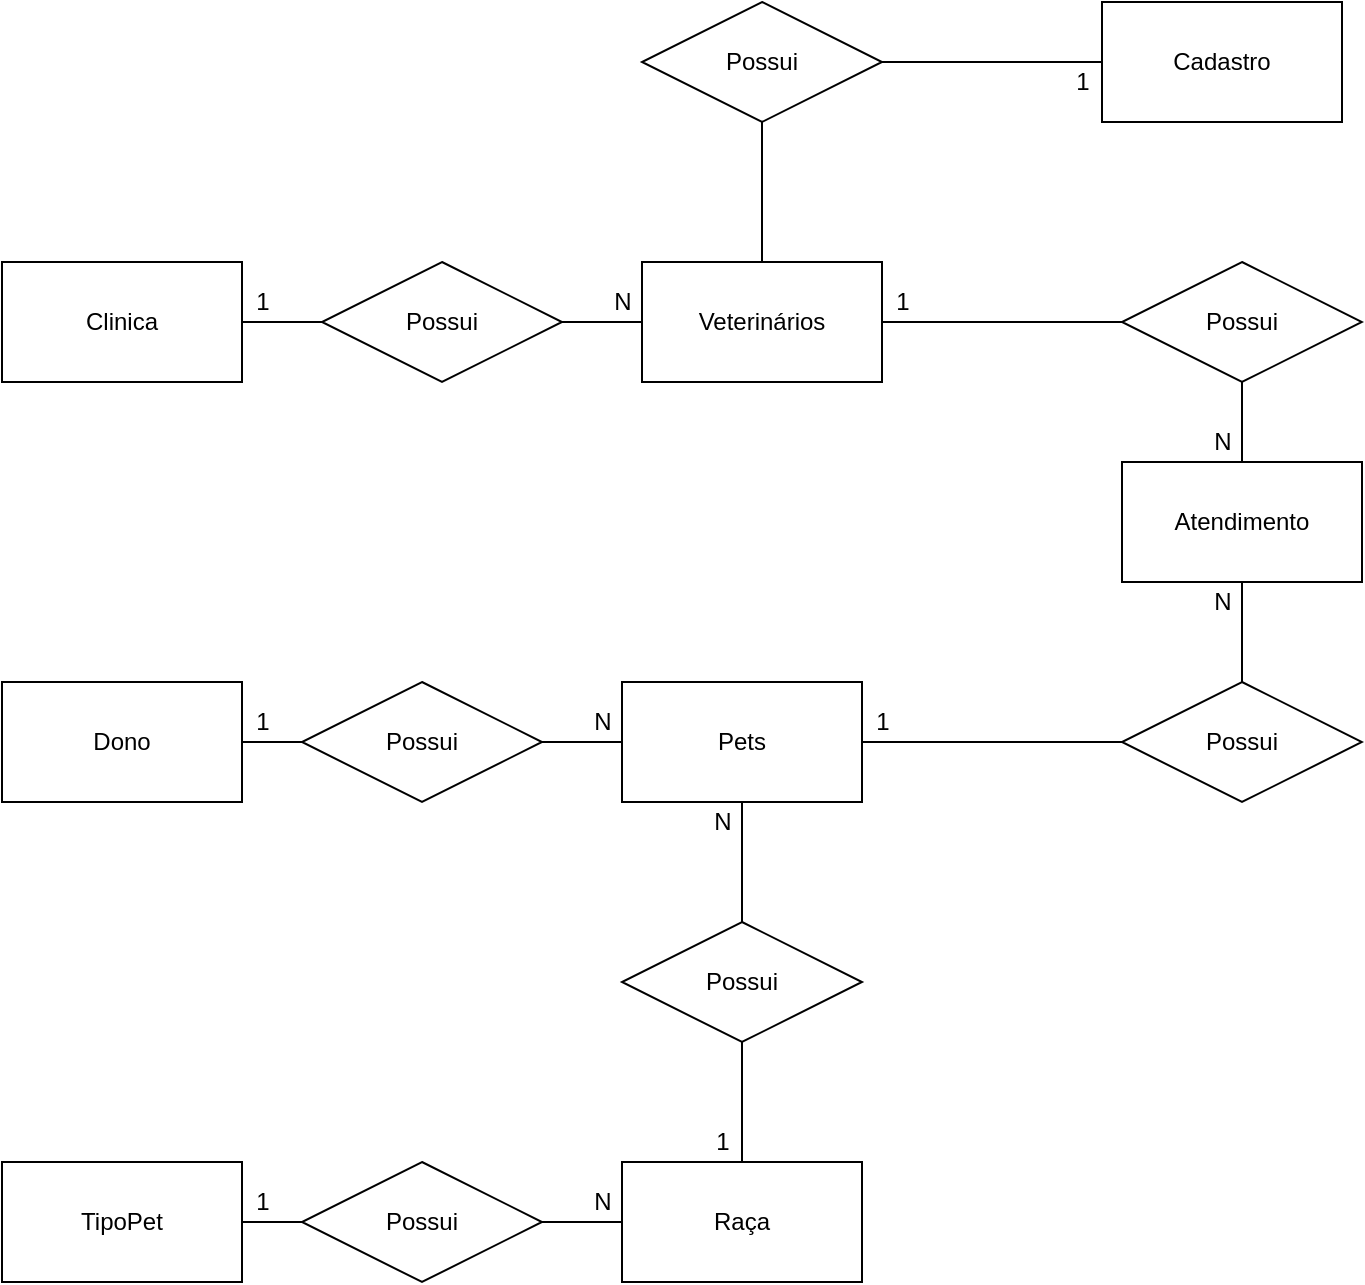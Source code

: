 <mxfile version="14.9.5" type="device" pages="2"><diagram id="exMlnPkZaliURZCIyx2W" name="Conceitual"><mxGraphModel dx="782" dy="1875" grid="1" gridSize="10" guides="1" tooltips="1" connect="1" arrows="1" fold="1" page="1" pageScale="1" pageWidth="827" pageHeight="1169" math="0" shadow="0"><root><mxCell id="0"/><mxCell id="1" parent="0"/><mxCell id="nqvaM989MQJ0PE7W7xMf-1" value="Clinica" style="rounded=0;whiteSpace=wrap;html=1;" parent="1" vertex="1"><mxGeometry y="80" width="120" height="60" as="geometry"/></mxCell><mxCell id="pGOqaO2GfB-Lr0P6JTr2-23" value="" style="edgeStyle=orthogonalEdgeStyle;rounded=0;orthogonalLoop=1;jettySize=auto;html=1;endArrow=none;endFill=0;" parent="1" source="nqvaM989MQJ0PE7W7xMf-3" target="pGOqaO2GfB-Lr0P6JTr2-21" edge="1"><mxGeometry relative="1" as="geometry"/></mxCell><mxCell id="sKhGdYkQVzZ6h8RiolkL-4" value="" style="edgeStyle=orthogonalEdgeStyle;rounded=0;orthogonalLoop=1;jettySize=auto;html=1;endArrow=none;endFill=0;" edge="1" parent="1" source="nqvaM989MQJ0PE7W7xMf-3" target="pGOqaO2GfB-Lr0P6JTr2-1"><mxGeometry relative="1" as="geometry"/></mxCell><mxCell id="nqvaM989MQJ0PE7W7xMf-3" value="Veterinários" style="rounded=0;whiteSpace=wrap;html=1;" parent="1" vertex="1"><mxGeometry x="320" y="80" width="120" height="60" as="geometry"/></mxCell><mxCell id="nqvaM989MQJ0PE7W7xMf-13" value="N" style="text;html=1;align=center;verticalAlign=middle;resizable=0;points=[];autosize=1;strokeColor=none;" parent="1" vertex="1"><mxGeometry x="300" y="90" width="20" height="20" as="geometry"/></mxCell><mxCell id="pGOqaO2GfB-Lr0P6JTr2-13" value="" style="edgeStyle=orthogonalEdgeStyle;rounded=0;orthogonalLoop=1;jettySize=auto;html=1;endArrow=none;endFill=0;" parent="1" source="nqvaM989MQJ0PE7W7xMf-24" target="pGOqaO2GfB-Lr0P6JTr2-2" edge="1"><mxGeometry relative="1" as="geometry"/></mxCell><mxCell id="nqvaM989MQJ0PE7W7xMf-24" value="Pets" style="rounded=0;whiteSpace=wrap;html=1;" parent="1" vertex="1"><mxGeometry x="310" y="290" width="120" height="60" as="geometry"/></mxCell><mxCell id="nqvaM989MQJ0PE7W7xMf-36" value="Dono" style="rounded=0;whiteSpace=wrap;html=1;" parent="1" vertex="1"><mxGeometry y="290" width="120" height="60" as="geometry"/></mxCell><mxCell id="nqvaM989MQJ0PE7W7xMf-43" value="1" style="text;html=1;align=center;verticalAlign=middle;resizable=0;points=[];autosize=1;strokeColor=none;" parent="1" vertex="1"><mxGeometry x="120" y="90" width="20" height="20" as="geometry"/></mxCell><mxCell id="pGOqaO2GfB-Lr0P6JTr2-11" value="" style="edgeStyle=orthogonalEdgeStyle;rounded=0;orthogonalLoop=1;jettySize=auto;html=1;endArrow=none;endFill=0;" parent="1" source="nqvaM989MQJ0PE7W7xMf-49" target="pGOqaO2GfB-Lr0P6JTr2-6" edge="1"><mxGeometry relative="1" as="geometry"/></mxCell><mxCell id="nqvaM989MQJ0PE7W7xMf-49" value="Raça" style="rounded=0;whiteSpace=wrap;html=1;" parent="1" vertex="1"><mxGeometry x="310" y="530" width="120" height="60" as="geometry"/></mxCell><mxCell id="pGOqaO2GfB-Lr0P6JTr2-20" value="" style="edgeStyle=orthogonalEdgeStyle;rounded=0;orthogonalLoop=1;jettySize=auto;html=1;endArrow=none;endFill=0;" parent="1" source="pGOqaO2GfB-Lr0P6JTr2-1" target="nqvaM989MQJ0PE7W7xMf-1" edge="1"><mxGeometry relative="1" as="geometry"/></mxCell><mxCell id="pGOqaO2GfB-Lr0P6JTr2-1" value="Possui" style="shape=rhombus;perimeter=rhombusPerimeter;whiteSpace=wrap;html=1;align=center;" parent="1" vertex="1"><mxGeometry x="160" y="80" width="120" height="60" as="geometry"/></mxCell><mxCell id="pGOqaO2GfB-Lr0P6JTr2-14" value="" style="edgeStyle=orthogonalEdgeStyle;rounded=0;orthogonalLoop=1;jettySize=auto;html=1;endArrow=none;endFill=0;" parent="1" source="pGOqaO2GfB-Lr0P6JTr2-2" target="nqvaM989MQJ0PE7W7xMf-36" edge="1"><mxGeometry relative="1" as="geometry"/></mxCell><mxCell id="pGOqaO2GfB-Lr0P6JTr2-2" value="Possui" style="shape=rhombus;perimeter=rhombusPerimeter;whiteSpace=wrap;html=1;align=center;" parent="1" vertex="1"><mxGeometry x="150" y="290" width="120" height="60" as="geometry"/></mxCell><mxCell id="pGOqaO2GfB-Lr0P6JTr2-17" value="" style="edgeStyle=orthogonalEdgeStyle;rounded=0;orthogonalLoop=1;jettySize=auto;html=1;endArrow=none;endFill=0;" parent="1" source="pGOqaO2GfB-Lr0P6JTr2-3" target="pGOqaO2GfB-Lr0P6JTr2-5" edge="1"><mxGeometry relative="1" as="geometry"/></mxCell><mxCell id="pGOqaO2GfB-Lr0P6JTr2-18" value="" style="edgeStyle=orthogonalEdgeStyle;rounded=0;orthogonalLoop=1;jettySize=auto;html=1;endArrow=none;endFill=0;" parent="1" source="pGOqaO2GfB-Lr0P6JTr2-3" target="nqvaM989MQJ0PE7W7xMf-3" edge="1"><mxGeometry relative="1" as="geometry"/></mxCell><mxCell id="pGOqaO2GfB-Lr0P6JTr2-3" value="Possui" style="shape=rhombus;perimeter=rhombusPerimeter;whiteSpace=wrap;html=1;align=center;" parent="1" vertex="1"><mxGeometry x="560" y="80" width="120" height="60" as="geometry"/></mxCell><mxCell id="pGOqaO2GfB-Lr0P6JTr2-15" value="" style="edgeStyle=orthogonalEdgeStyle;rounded=0;orthogonalLoop=1;jettySize=auto;html=1;endArrow=none;endFill=0;" parent="1" source="pGOqaO2GfB-Lr0P6JTr2-4" target="nqvaM989MQJ0PE7W7xMf-24" edge="1"><mxGeometry relative="1" as="geometry"/></mxCell><mxCell id="pGOqaO2GfB-Lr0P6JTr2-16" value="" style="edgeStyle=orthogonalEdgeStyle;rounded=0;orthogonalLoop=1;jettySize=auto;html=1;endArrow=none;endFill=0;" parent="1" source="pGOqaO2GfB-Lr0P6JTr2-4" target="pGOqaO2GfB-Lr0P6JTr2-5" edge="1"><mxGeometry relative="1" as="geometry"/></mxCell><mxCell id="pGOqaO2GfB-Lr0P6JTr2-4" value="Possui" style="shape=rhombus;perimeter=rhombusPerimeter;whiteSpace=wrap;html=1;align=center;" parent="1" vertex="1"><mxGeometry x="560" y="290" width="120" height="60" as="geometry"/></mxCell><mxCell id="pGOqaO2GfB-Lr0P6JTr2-5" value="Atendimento" style="rounded=0;whiteSpace=wrap;html=1;" parent="1" vertex="1"><mxGeometry x="560" y="180" width="120" height="60" as="geometry"/></mxCell><mxCell id="pGOqaO2GfB-Lr0P6JTr2-12" value="" style="edgeStyle=orthogonalEdgeStyle;rounded=0;orthogonalLoop=1;jettySize=auto;html=1;endArrow=none;endFill=0;" parent="1" source="pGOqaO2GfB-Lr0P6JTr2-6" target="nqvaM989MQJ0PE7W7xMf-24" edge="1"><mxGeometry relative="1" as="geometry"/></mxCell><mxCell id="pGOqaO2GfB-Lr0P6JTr2-6" value="Possui" style="shape=rhombus;perimeter=rhombusPerimeter;whiteSpace=wrap;html=1;align=center;" parent="1" vertex="1"><mxGeometry x="310" y="410" width="120" height="60" as="geometry"/></mxCell><mxCell id="pGOqaO2GfB-Lr0P6JTr2-10" value="" style="edgeStyle=orthogonalEdgeStyle;rounded=0;orthogonalLoop=1;jettySize=auto;html=1;endArrow=none;endFill=0;" parent="1" source="pGOqaO2GfB-Lr0P6JTr2-7" target="nqvaM989MQJ0PE7W7xMf-49" edge="1"><mxGeometry relative="1" as="geometry"/></mxCell><mxCell id="pGOqaO2GfB-Lr0P6JTr2-7" value="Possui" style="shape=rhombus;perimeter=rhombusPerimeter;whiteSpace=wrap;html=1;align=center;" parent="1" vertex="1"><mxGeometry x="150" y="530" width="120" height="60" as="geometry"/></mxCell><mxCell id="pGOqaO2GfB-Lr0P6JTr2-9" value="" style="edgeStyle=orthogonalEdgeStyle;rounded=0;orthogonalLoop=1;jettySize=auto;html=1;endArrow=none;endFill=0;" parent="1" source="pGOqaO2GfB-Lr0P6JTr2-8" target="pGOqaO2GfB-Lr0P6JTr2-7" edge="1"><mxGeometry relative="1" as="geometry"/></mxCell><mxCell id="pGOqaO2GfB-Lr0P6JTr2-8" value="TipoPet" style="rounded=0;whiteSpace=wrap;html=1;" parent="1" vertex="1"><mxGeometry y="530" width="120" height="60" as="geometry"/></mxCell><mxCell id="pGOqaO2GfB-Lr0P6JTr2-24" value="" style="edgeStyle=orthogonalEdgeStyle;rounded=0;orthogonalLoop=1;jettySize=auto;html=1;endArrow=none;endFill=0;" parent="1" source="pGOqaO2GfB-Lr0P6JTr2-21" target="pGOqaO2GfB-Lr0P6JTr2-22" edge="1"><mxGeometry relative="1" as="geometry"/></mxCell><mxCell id="pGOqaO2GfB-Lr0P6JTr2-21" value="Possui" style="shape=rhombus;perimeter=rhombusPerimeter;whiteSpace=wrap;html=1;align=center;" parent="1" vertex="1"><mxGeometry x="320" y="-50" width="120" height="60" as="geometry"/></mxCell><mxCell id="pGOqaO2GfB-Lr0P6JTr2-22" value="Cadastro" style="rounded=0;whiteSpace=wrap;html=1;" parent="1" vertex="1"><mxGeometry x="550" y="-50" width="120" height="60" as="geometry"/></mxCell><mxCell id="sKhGdYkQVzZ6h8RiolkL-1" value="1" style="text;html=1;align=center;verticalAlign=middle;resizable=0;points=[];autosize=1;strokeColor=none;" vertex="1" parent="1"><mxGeometry x="120" y="300" width="20" height="20" as="geometry"/></mxCell><mxCell id="sKhGdYkQVzZ6h8RiolkL-2" value="N" style="text;html=1;align=center;verticalAlign=middle;resizable=0;points=[];autosize=1;strokeColor=none;" vertex="1" parent="1"><mxGeometry x="290" y="300" width="20" height="20" as="geometry"/></mxCell><mxCell id="sKhGdYkQVzZ6h8RiolkL-3" value="1" style="text;html=1;align=center;verticalAlign=middle;resizable=0;points=[];autosize=1;strokeColor=none;" vertex="1" parent="1"><mxGeometry x="440" y="90" width="20" height="20" as="geometry"/></mxCell><mxCell id="sKhGdYkQVzZ6h8RiolkL-6" value="N" style="text;html=1;align=center;verticalAlign=middle;resizable=0;points=[];autosize=1;strokeColor=none;" vertex="1" parent="1"><mxGeometry x="600" y="160" width="20" height="20" as="geometry"/></mxCell><mxCell id="sKhGdYkQVzZ6h8RiolkL-7" value="N" style="text;html=1;align=center;verticalAlign=middle;resizable=0;points=[];autosize=1;strokeColor=none;" vertex="1" parent="1"><mxGeometry x="600" y="240" width="20" height="20" as="geometry"/></mxCell><mxCell id="sKhGdYkQVzZ6h8RiolkL-8" value="1" style="text;html=1;align=center;verticalAlign=middle;resizable=0;points=[];autosize=1;strokeColor=none;" vertex="1" parent="1"><mxGeometry x="430" y="300" width="20" height="20" as="geometry"/></mxCell><mxCell id="sKhGdYkQVzZ6h8RiolkL-9" value="1" style="text;html=1;align=center;verticalAlign=middle;resizable=0;points=[];autosize=1;strokeColor=none;" vertex="1" parent="1"><mxGeometry x="530" y="-20" width="20" height="20" as="geometry"/></mxCell><mxCell id="sKhGdYkQVzZ6h8RiolkL-10" value="1" style="text;html=1;align=center;verticalAlign=middle;resizable=0;points=[];autosize=1;strokeColor=none;" vertex="1" parent="1"><mxGeometry x="120" y="540" width="20" height="20" as="geometry"/></mxCell><mxCell id="sKhGdYkQVzZ6h8RiolkL-11" value="1" style="text;html=1;align=center;verticalAlign=middle;resizable=0;points=[];autosize=1;strokeColor=none;" vertex="1" parent="1"><mxGeometry x="350" y="510" width="20" height="20" as="geometry"/></mxCell><mxCell id="sKhGdYkQVzZ6h8RiolkL-12" value="N" style="text;html=1;align=center;verticalAlign=middle;resizable=0;points=[];autosize=1;strokeColor=none;" vertex="1" parent="1"><mxGeometry x="350" y="350" width="20" height="20" as="geometry"/></mxCell><mxCell id="sKhGdYkQVzZ6h8RiolkL-13" value="N" style="text;html=1;align=center;verticalAlign=middle;resizable=0;points=[];autosize=1;strokeColor=none;" vertex="1" parent="1"><mxGeometry x="290" y="540" width="20" height="20" as="geometry"/></mxCell></root></mxGraphModel></diagram><diagram id="nSS1ByYFdrvvZ1g-g6ZX" name="Lógico"><mxGraphModel dx="782" dy="1875" grid="1" gridSize="10" guides="1" tooltips="1" connect="1" arrows="1" fold="1" page="1" pageScale="1" pageWidth="827" pageHeight="1169" math="0" shadow="0"><root><mxCell id="qS9oX7ib70PJOgF0tOBE-0"/><mxCell id="qS9oX7ib70PJOgF0tOBE-1" parent="qS9oX7ib70PJOgF0tOBE-0"/><mxCell id="wPZS5TM3EJz6Kia3Hbhl-0" value="Clinica" style="shape=table;startSize=30;container=1;collapsible=1;childLayout=tableLayout;fixedRows=1;rowLines=0;fontStyle=1;align=center;resizeLast=1;" parent="qS9oX7ib70PJOgF0tOBE-1" vertex="1"><mxGeometry x="10" y="150" width="180" height="100" as="geometry"/></mxCell><mxCell id="wPZS5TM3EJz6Kia3Hbhl-1" value="" style="shape=partialRectangle;collapsible=0;dropTarget=0;pointerEvents=0;fillColor=none;top=0;left=0;bottom=1;right=0;points=[[0,0.5],[1,0.5]];portConstraint=eastwest;" parent="wPZS5TM3EJz6Kia3Hbhl-0" vertex="1"><mxGeometry y="30" width="180" height="30" as="geometry"/></mxCell><mxCell id="wPZS5TM3EJz6Kia3Hbhl-2" value="PK" style="shape=partialRectangle;connectable=0;fillColor=none;top=0;left=0;bottom=0;right=0;fontStyle=1;overflow=hidden;" parent="wPZS5TM3EJz6Kia3Hbhl-1" vertex="1"><mxGeometry width="30" height="30" as="geometry"/></mxCell><mxCell id="wPZS5TM3EJz6Kia3Hbhl-3" value="idClinica" style="shape=partialRectangle;connectable=0;fillColor=none;top=0;left=0;bottom=0;right=0;align=left;spacingLeft=6;fontStyle=5;overflow=hidden;" parent="wPZS5TM3EJz6Kia3Hbhl-1" vertex="1"><mxGeometry x="30" width="150" height="30" as="geometry"/></mxCell><mxCell id="wPZS5TM3EJz6Kia3Hbhl-4" value="" style="shape=partialRectangle;collapsible=0;dropTarget=0;pointerEvents=0;fillColor=none;top=0;left=0;bottom=0;right=0;points=[[0,0.5],[1,0.5]];portConstraint=eastwest;" parent="wPZS5TM3EJz6Kia3Hbhl-0" vertex="1"><mxGeometry y="60" width="180" height="30" as="geometry"/></mxCell><mxCell id="wPZS5TM3EJz6Kia3Hbhl-5" value="" style="shape=partialRectangle;connectable=0;fillColor=none;top=0;left=0;bottom=0;right=0;editable=1;overflow=hidden;" parent="wPZS5TM3EJz6Kia3Hbhl-4" vertex="1"><mxGeometry width="30" height="30" as="geometry"/></mxCell><mxCell id="wPZS5TM3EJz6Kia3Hbhl-6" value="Nome_Clinica" style="shape=partialRectangle;connectable=0;fillColor=none;top=0;left=0;bottom=0;right=0;align=left;spacingLeft=6;overflow=hidden;" parent="wPZS5TM3EJz6Kia3Hbhl-4" vertex="1"><mxGeometry x="30" width="150" height="30" as="geometry"/></mxCell><mxCell id="bPTM4heY3l9_zo8gpHwN-0" value="Dono" style="shape=table;startSize=30;container=1;collapsible=1;childLayout=tableLayout;fixedRows=1;rowLines=0;fontStyle=1;align=center;resizeLast=1;" parent="qS9oX7ib70PJOgF0tOBE-1" vertex="1"><mxGeometry x="10" y="315" width="180" height="100" as="geometry"/></mxCell><mxCell id="bPTM4heY3l9_zo8gpHwN-1" value="" style="shape=partialRectangle;collapsible=0;dropTarget=0;pointerEvents=0;fillColor=none;top=0;left=0;bottom=1;right=0;points=[[0,0.5],[1,0.5]];portConstraint=eastwest;" parent="bPTM4heY3l9_zo8gpHwN-0" vertex="1"><mxGeometry y="30" width="180" height="30" as="geometry"/></mxCell><mxCell id="bPTM4heY3l9_zo8gpHwN-2" value="PK" style="shape=partialRectangle;connectable=0;fillColor=none;top=0;left=0;bottom=0;right=0;fontStyle=1;overflow=hidden;" parent="bPTM4heY3l9_zo8gpHwN-1" vertex="1"><mxGeometry width="30" height="30" as="geometry"/></mxCell><mxCell id="bPTM4heY3l9_zo8gpHwN-3" value="idDono" style="shape=partialRectangle;connectable=0;fillColor=none;top=0;left=0;bottom=0;right=0;align=left;spacingLeft=6;fontStyle=5;overflow=hidden;" parent="bPTM4heY3l9_zo8gpHwN-1" vertex="1"><mxGeometry x="30" width="150" height="30" as="geometry"/></mxCell><mxCell id="bPTM4heY3l9_zo8gpHwN-4" value="" style="shape=partialRectangle;collapsible=0;dropTarget=0;pointerEvents=0;fillColor=none;top=0;left=0;bottom=0;right=0;points=[[0,0.5],[1,0.5]];portConstraint=eastwest;" parent="bPTM4heY3l9_zo8gpHwN-0" vertex="1"><mxGeometry y="60" width="180" height="30" as="geometry"/></mxCell><mxCell id="bPTM4heY3l9_zo8gpHwN-5" value="" style="shape=partialRectangle;connectable=0;fillColor=none;top=0;left=0;bottom=0;right=0;editable=1;overflow=hidden;" parent="bPTM4heY3l9_zo8gpHwN-4" vertex="1"><mxGeometry width="30" height="30" as="geometry"/></mxCell><mxCell id="bPTM4heY3l9_zo8gpHwN-6" value="Nome_Dono" style="shape=partialRectangle;connectable=0;fillColor=none;top=0;left=0;bottom=0;right=0;align=left;spacingLeft=6;overflow=hidden;" parent="bPTM4heY3l9_zo8gpHwN-4" vertex="1"><mxGeometry x="30" width="150" height="30" as="geometry"/></mxCell><mxCell id="bPTM4heY3l9_zo8gpHwN-7" value="Tipo de pet" style="shape=table;startSize=30;container=1;collapsible=1;childLayout=tableLayout;fixedRows=1;rowLines=0;fontStyle=1;align=center;resizeLast=1;" parent="qS9oX7ib70PJOgF0tOBE-1" vertex="1"><mxGeometry x="10" y="520" width="180" height="100" as="geometry"/></mxCell><mxCell id="bPTM4heY3l9_zo8gpHwN-8" value="" style="shape=partialRectangle;collapsible=0;dropTarget=0;pointerEvents=0;fillColor=none;top=0;left=0;bottom=1;right=0;points=[[0,0.5],[1,0.5]];portConstraint=eastwest;" parent="bPTM4heY3l9_zo8gpHwN-7" vertex="1"><mxGeometry y="30" width="180" height="30" as="geometry"/></mxCell><mxCell id="bPTM4heY3l9_zo8gpHwN-9" value="PK" style="shape=partialRectangle;connectable=0;fillColor=none;top=0;left=0;bottom=0;right=0;fontStyle=1;overflow=hidden;" parent="bPTM4heY3l9_zo8gpHwN-8" vertex="1"><mxGeometry width="30" height="30" as="geometry"/></mxCell><mxCell id="bPTM4heY3l9_zo8gpHwN-10" value="idTipoPet" style="shape=partialRectangle;connectable=0;fillColor=none;top=0;left=0;bottom=0;right=0;align=left;spacingLeft=6;fontStyle=5;overflow=hidden;" parent="bPTM4heY3l9_zo8gpHwN-8" vertex="1"><mxGeometry x="30" width="150" height="30" as="geometry"/></mxCell><mxCell id="bPTM4heY3l9_zo8gpHwN-11" value="" style="shape=partialRectangle;collapsible=0;dropTarget=0;pointerEvents=0;fillColor=none;top=0;left=0;bottom=0;right=0;points=[[0,0.5],[1,0.5]];portConstraint=eastwest;" parent="bPTM4heY3l9_zo8gpHwN-7" vertex="1"><mxGeometry y="60" width="180" height="30" as="geometry"/></mxCell><mxCell id="bPTM4heY3l9_zo8gpHwN-12" value="" style="shape=partialRectangle;connectable=0;fillColor=none;top=0;left=0;bottom=0;right=0;editable=1;overflow=hidden;" parent="bPTM4heY3l9_zo8gpHwN-11" vertex="1"><mxGeometry width="30" height="30" as="geometry"/></mxCell><mxCell id="bPTM4heY3l9_zo8gpHwN-13" value="Tipo_Pet" style="shape=partialRectangle;connectable=0;fillColor=none;top=0;left=0;bottom=0;right=0;align=left;spacingLeft=6;overflow=hidden;" parent="bPTM4heY3l9_zo8gpHwN-11" vertex="1"><mxGeometry x="30" width="150" height="30" as="geometry"/></mxCell><mxCell id="bPTM4heY3l9_zo8gpHwN-14" value="Veterinários" style="shape=table;startSize=30;container=1;collapsible=1;childLayout=tableLayout;fixedRows=1;rowLines=0;fontStyle=1;align=center;resizeLast=1;" parent="qS9oX7ib70PJOgF0tOBE-1" vertex="1"><mxGeometry x="324" y="20" width="180" height="190" as="geometry"/></mxCell><mxCell id="bPTM4heY3l9_zo8gpHwN-15" value="" style="shape=partialRectangle;collapsible=0;dropTarget=0;pointerEvents=0;fillColor=none;top=0;left=0;bottom=0;right=0;points=[[0,0.5],[1,0.5]];portConstraint=eastwest;" parent="bPTM4heY3l9_zo8gpHwN-14" vertex="1"><mxGeometry y="30" width="180" height="30" as="geometry"/></mxCell><mxCell id="bPTM4heY3l9_zo8gpHwN-16" value="PK" style="shape=partialRectangle;connectable=0;fillColor=none;top=0;left=0;bottom=0;right=0;fontStyle=1;overflow=hidden;" parent="bPTM4heY3l9_zo8gpHwN-15" vertex="1"><mxGeometry width="60" height="30" as="geometry"/></mxCell><mxCell id="bPTM4heY3l9_zo8gpHwN-17" value="idVeterinário" style="shape=partialRectangle;connectable=0;fillColor=none;top=0;left=0;bottom=0;right=0;align=left;spacingLeft=6;fontStyle=5;overflow=hidden;" parent="bPTM4heY3l9_zo8gpHwN-15" vertex="1"><mxGeometry x="60" width="120" height="30" as="geometry"/></mxCell><mxCell id="_bdf-U4wbUWHAHC4HGKu-26" value="" style="shape=partialRectangle;collapsible=0;dropTarget=0;pointerEvents=0;fillColor=none;top=0;left=0;bottom=0;right=0;points=[[0,0.5],[1,0.5]];portConstraint=eastwest;" vertex="1" parent="bPTM4heY3l9_zo8gpHwN-14"><mxGeometry y="60" width="180" height="30" as="geometry"/></mxCell><mxCell id="_bdf-U4wbUWHAHC4HGKu-27" value="FK" style="shape=partialRectangle;connectable=0;fillColor=none;top=0;left=0;bottom=0;right=0;fontStyle=1;overflow=hidden;" vertex="1" parent="_bdf-U4wbUWHAHC4HGKu-26"><mxGeometry width="60" height="30" as="geometry"/></mxCell><mxCell id="_bdf-U4wbUWHAHC4HGKu-28" value="idCadastro" style="shape=partialRectangle;connectable=0;fillColor=none;top=0;left=0;bottom=0;right=0;align=left;spacingLeft=6;fontStyle=5;overflow=hidden;" vertex="1" parent="_bdf-U4wbUWHAHC4HGKu-26"><mxGeometry x="60" width="120" height="30" as="geometry"/></mxCell><mxCell id="bPTM4heY3l9_zo8gpHwN-18" value="" style="shape=partialRectangle;collapsible=0;dropTarget=0;pointerEvents=0;fillColor=none;top=0;left=0;bottom=1;right=0;points=[[0,0.5],[1,0.5]];portConstraint=eastwest;" parent="bPTM4heY3l9_zo8gpHwN-14" vertex="1"><mxGeometry y="90" width="180" height="30" as="geometry"/></mxCell><mxCell id="bPTM4heY3l9_zo8gpHwN-19" value="FK" style="shape=partialRectangle;connectable=0;fillColor=none;top=0;left=0;bottom=0;right=0;fontStyle=1;overflow=hidden;" parent="bPTM4heY3l9_zo8gpHwN-18" vertex="1"><mxGeometry width="60" height="30" as="geometry"/></mxCell><mxCell id="bPTM4heY3l9_zo8gpHwN-20" value="idClinica" style="shape=partialRectangle;connectable=0;fillColor=none;top=0;left=0;bottom=0;right=0;align=left;spacingLeft=6;fontStyle=5;overflow=hidden;" parent="bPTM4heY3l9_zo8gpHwN-18" vertex="1"><mxGeometry x="60" width="120" height="30" as="geometry"/></mxCell><mxCell id="bPTM4heY3l9_zo8gpHwN-21" value="" style="shape=partialRectangle;collapsible=0;dropTarget=0;pointerEvents=0;fillColor=none;top=0;left=0;bottom=0;right=0;points=[[0,0.5],[1,0.5]];portConstraint=eastwest;" parent="bPTM4heY3l9_zo8gpHwN-14" vertex="1"><mxGeometry y="120" width="180" height="30" as="geometry"/></mxCell><mxCell id="bPTM4heY3l9_zo8gpHwN-22" value="" style="shape=partialRectangle;connectable=0;fillColor=none;top=0;left=0;bottom=0;right=0;editable=1;overflow=hidden;" parent="bPTM4heY3l9_zo8gpHwN-21" vertex="1"><mxGeometry width="60" height="30" as="geometry"/></mxCell><mxCell id="bPTM4heY3l9_zo8gpHwN-23" value="Nome_Veterinário" style="shape=partialRectangle;connectable=0;fillColor=none;top=0;left=0;bottom=0;right=0;align=left;spacingLeft=6;overflow=hidden;" parent="bPTM4heY3l9_zo8gpHwN-21" vertex="1"><mxGeometry x="60" width="120" height="30" as="geometry"/></mxCell><mxCell id="bPTM4heY3l9_zo8gpHwN-24" value="" style="shape=partialRectangle;collapsible=0;dropTarget=0;pointerEvents=0;fillColor=none;top=0;left=0;bottom=0;right=0;points=[[0,0.5],[1,0.5]];portConstraint=eastwest;" parent="bPTM4heY3l9_zo8gpHwN-14" vertex="1"><mxGeometry y="150" width="180" height="30" as="geometry"/></mxCell><mxCell id="bPTM4heY3l9_zo8gpHwN-25" value="" style="shape=partialRectangle;connectable=0;fillColor=none;top=0;left=0;bottom=0;right=0;editable=1;overflow=hidden;" parent="bPTM4heY3l9_zo8gpHwN-24" vertex="1"><mxGeometry width="60" height="30" as="geometry"/></mxCell><mxCell id="bPTM4heY3l9_zo8gpHwN-26" value="CMRV" style="shape=partialRectangle;connectable=0;fillColor=none;top=0;left=0;bottom=0;right=0;align=left;spacingLeft=6;overflow=hidden;" parent="bPTM4heY3l9_zo8gpHwN-24" vertex="1"><mxGeometry x="60" width="120" height="30" as="geometry"/></mxCell><mxCell id="bPTM4heY3l9_zo8gpHwN-27" value="Pets" style="shape=table;startSize=30;container=1;collapsible=1;childLayout=tableLayout;fixedRows=1;rowLines=0;fontStyle=1;align=center;resizeLast=1;" parent="qS9oX7ib70PJOgF0tOBE-1" vertex="1"><mxGeometry x="324" y="270" width="180" height="190" as="geometry"/></mxCell><mxCell id="bPTM4heY3l9_zo8gpHwN-28" value="" style="shape=partialRectangle;collapsible=0;dropTarget=0;pointerEvents=0;fillColor=none;top=0;left=0;bottom=0;right=0;points=[[0,0.5],[1,0.5]];portConstraint=eastwest;" parent="bPTM4heY3l9_zo8gpHwN-27" vertex="1"><mxGeometry y="30" width="180" height="30" as="geometry"/></mxCell><mxCell id="bPTM4heY3l9_zo8gpHwN-29" value="PK" style="shape=partialRectangle;connectable=0;fillColor=none;top=0;left=0;bottom=0;right=0;fontStyle=1;overflow=hidden;" parent="bPTM4heY3l9_zo8gpHwN-28" vertex="1"><mxGeometry width="56" height="30" as="geometry"/></mxCell><mxCell id="bPTM4heY3l9_zo8gpHwN-30" value="idPet" style="shape=partialRectangle;connectable=0;fillColor=none;top=0;left=0;bottom=0;right=0;align=left;spacingLeft=6;fontStyle=5;overflow=hidden;" parent="bPTM4heY3l9_zo8gpHwN-28" vertex="1"><mxGeometry x="56" width="124" height="30" as="geometry"/></mxCell><mxCell id="bPTM4heY3l9_zo8gpHwN-40" value="" style="shape=partialRectangle;collapsible=0;dropTarget=0;pointerEvents=0;fillColor=none;top=0;left=0;bottom=0;right=0;points=[[0,0.5],[1,0.5]];portConstraint=eastwest;" parent="bPTM4heY3l9_zo8gpHwN-27" vertex="1"><mxGeometry y="60" width="180" height="30" as="geometry"/></mxCell><mxCell id="bPTM4heY3l9_zo8gpHwN-41" value="FK" style="shape=partialRectangle;connectable=0;fillColor=none;top=0;left=0;bottom=0;right=0;fontStyle=1;overflow=hidden;" parent="bPTM4heY3l9_zo8gpHwN-40" vertex="1"><mxGeometry width="56" height="30" as="geometry"/></mxCell><mxCell id="bPTM4heY3l9_zo8gpHwN-42" value="idRaça" style="shape=partialRectangle;connectable=0;fillColor=none;top=0;left=0;bottom=0;right=0;align=left;spacingLeft=6;fontStyle=5;overflow=hidden;" parent="bPTM4heY3l9_zo8gpHwN-40" vertex="1"><mxGeometry x="56" width="124" height="30" as="geometry"/></mxCell><mxCell id="bPTM4heY3l9_zo8gpHwN-31" value="" style="shape=partialRectangle;collapsible=0;dropTarget=0;pointerEvents=0;fillColor=none;top=0;left=0;bottom=1;right=0;points=[[0,0.5],[1,0.5]];portConstraint=eastwest;" parent="bPTM4heY3l9_zo8gpHwN-27" vertex="1"><mxGeometry y="90" width="180" height="30" as="geometry"/></mxCell><mxCell id="bPTM4heY3l9_zo8gpHwN-32" value="FK" style="shape=partialRectangle;connectable=0;fillColor=none;top=0;left=0;bottom=0;right=0;fontStyle=1;overflow=hidden;" parent="bPTM4heY3l9_zo8gpHwN-31" vertex="1"><mxGeometry width="56" height="30" as="geometry"/></mxCell><mxCell id="bPTM4heY3l9_zo8gpHwN-33" value="idDono" style="shape=partialRectangle;connectable=0;fillColor=none;top=0;left=0;bottom=0;right=0;align=left;spacingLeft=6;fontStyle=5;overflow=hidden;" parent="bPTM4heY3l9_zo8gpHwN-31" vertex="1"><mxGeometry x="56" width="124" height="30" as="geometry"/></mxCell><mxCell id="bPTM4heY3l9_zo8gpHwN-34" value="" style="shape=partialRectangle;collapsible=0;dropTarget=0;pointerEvents=0;fillColor=none;top=0;left=0;bottom=0;right=0;points=[[0,0.5],[1,0.5]];portConstraint=eastwest;" parent="bPTM4heY3l9_zo8gpHwN-27" vertex="1"><mxGeometry y="120" width="180" height="30" as="geometry"/></mxCell><mxCell id="bPTM4heY3l9_zo8gpHwN-35" value="" style="shape=partialRectangle;connectable=0;fillColor=none;top=0;left=0;bottom=0;right=0;editable=1;overflow=hidden;" parent="bPTM4heY3l9_zo8gpHwN-34" vertex="1"><mxGeometry width="56" height="30" as="geometry"/></mxCell><mxCell id="bPTM4heY3l9_zo8gpHwN-36" value="Nome_Veterinário" style="shape=partialRectangle;connectable=0;fillColor=none;top=0;left=0;bottom=0;right=0;align=left;spacingLeft=6;overflow=hidden;" parent="bPTM4heY3l9_zo8gpHwN-34" vertex="1"><mxGeometry x="56" width="124" height="30" as="geometry"/></mxCell><mxCell id="bPTM4heY3l9_zo8gpHwN-37" value="" style="shape=partialRectangle;collapsible=0;dropTarget=0;pointerEvents=0;fillColor=none;top=0;left=0;bottom=0;right=0;points=[[0,0.5],[1,0.5]];portConstraint=eastwest;" parent="bPTM4heY3l9_zo8gpHwN-27" vertex="1"><mxGeometry y="150" width="180" height="30" as="geometry"/></mxCell><mxCell id="bPTM4heY3l9_zo8gpHwN-38" value="" style="shape=partialRectangle;connectable=0;fillColor=none;top=0;left=0;bottom=0;right=0;editable=1;overflow=hidden;" parent="bPTM4heY3l9_zo8gpHwN-37" vertex="1"><mxGeometry width="56" height="30" as="geometry"/></mxCell><mxCell id="bPTM4heY3l9_zo8gpHwN-39" value="CMRV" style="shape=partialRectangle;connectable=0;fillColor=none;top=0;left=0;bottom=0;right=0;align=left;spacingLeft=6;overflow=hidden;" parent="bPTM4heY3l9_zo8gpHwN-37" vertex="1"><mxGeometry x="56" width="124" height="30" as="geometry"/></mxCell><mxCell id="_bdf-U4wbUWHAHC4HGKu-0" value="Raça" style="shape=table;startSize=30;container=1;collapsible=1;childLayout=tableLayout;fixedRows=1;rowLines=0;fontStyle=1;align=center;resizeLast=1;" vertex="1" parent="qS9oX7ib70PJOgF0tOBE-1"><mxGeometry x="324" y="520" width="180" height="130" as="geometry"/></mxCell><mxCell id="_bdf-U4wbUWHAHC4HGKu-1" value="" style="shape=partialRectangle;collapsible=0;dropTarget=0;pointerEvents=0;fillColor=none;top=0;left=0;bottom=0;right=0;points=[[0,0.5],[1,0.5]];portConstraint=eastwest;" vertex="1" parent="_bdf-U4wbUWHAHC4HGKu-0"><mxGeometry y="30" width="180" height="30" as="geometry"/></mxCell><mxCell id="_bdf-U4wbUWHAHC4HGKu-2" value="PK" style="shape=partialRectangle;connectable=0;fillColor=none;top=0;left=0;bottom=0;right=0;fontStyle=1;overflow=hidden;" vertex="1" parent="_bdf-U4wbUWHAHC4HGKu-1"><mxGeometry width="60" height="30" as="geometry"/></mxCell><mxCell id="_bdf-U4wbUWHAHC4HGKu-3" value="idRaça" style="shape=partialRectangle;connectable=0;fillColor=none;top=0;left=0;bottom=0;right=0;align=left;spacingLeft=6;fontStyle=5;overflow=hidden;" vertex="1" parent="_bdf-U4wbUWHAHC4HGKu-1"><mxGeometry x="60" width="120" height="30" as="geometry"/></mxCell><mxCell id="_bdf-U4wbUWHAHC4HGKu-4" value="" style="shape=partialRectangle;collapsible=0;dropTarget=0;pointerEvents=0;fillColor=none;top=0;left=0;bottom=1;right=0;points=[[0,0.5],[1,0.5]];portConstraint=eastwest;" vertex="1" parent="_bdf-U4wbUWHAHC4HGKu-0"><mxGeometry y="60" width="180" height="30" as="geometry"/></mxCell><mxCell id="_bdf-U4wbUWHAHC4HGKu-5" value="FK" style="shape=partialRectangle;connectable=0;fillColor=none;top=0;left=0;bottom=0;right=0;fontStyle=1;overflow=hidden;" vertex="1" parent="_bdf-U4wbUWHAHC4HGKu-4"><mxGeometry width="60" height="30" as="geometry"/></mxCell><mxCell id="_bdf-U4wbUWHAHC4HGKu-6" value="idTipoPet" style="shape=partialRectangle;connectable=0;fillColor=none;top=0;left=0;bottom=0;right=0;align=left;spacingLeft=6;fontStyle=5;overflow=hidden;" vertex="1" parent="_bdf-U4wbUWHAHC4HGKu-4"><mxGeometry x="60" width="120" height="30" as="geometry"/></mxCell><mxCell id="_bdf-U4wbUWHAHC4HGKu-7" value="" style="shape=partialRectangle;collapsible=0;dropTarget=0;pointerEvents=0;fillColor=none;top=0;left=0;bottom=0;right=0;points=[[0,0.5],[1,0.5]];portConstraint=eastwest;" vertex="1" parent="_bdf-U4wbUWHAHC4HGKu-0"><mxGeometry y="90" width="180" height="30" as="geometry"/></mxCell><mxCell id="_bdf-U4wbUWHAHC4HGKu-8" value="" style="shape=partialRectangle;connectable=0;fillColor=none;top=0;left=0;bottom=0;right=0;editable=1;overflow=hidden;" vertex="1" parent="_bdf-U4wbUWHAHC4HGKu-7"><mxGeometry width="60" height="30" as="geometry"/></mxCell><mxCell id="_bdf-U4wbUWHAHC4HGKu-9" value="Raça_Pet" style="shape=partialRectangle;connectable=0;fillColor=none;top=0;left=0;bottom=0;right=0;align=left;spacingLeft=6;overflow=hidden;" vertex="1" parent="_bdf-U4wbUWHAHC4HGKu-7"><mxGeometry x="60" width="120" height="30" as="geometry"/></mxCell><mxCell id="_bdf-U4wbUWHAHC4HGKu-13" value="Cadastro" style="shape=table;startSize=30;container=1;collapsible=1;childLayout=tableLayout;fixedRows=1;rowLines=0;fontStyle=1;align=center;resizeLast=1;" vertex="1" parent="qS9oX7ib70PJOgF0tOBE-1"><mxGeometry x="10" y="-50" width="180" height="160" as="geometry"/></mxCell><mxCell id="_bdf-U4wbUWHAHC4HGKu-14" value="" style="shape=partialRectangle;collapsible=0;dropTarget=0;pointerEvents=0;fillColor=none;top=0;left=0;bottom=0;right=0;points=[[0,0.5],[1,0.5]];portConstraint=eastwest;" vertex="1" parent="_bdf-U4wbUWHAHC4HGKu-13"><mxGeometry y="30" width="180" height="30" as="geometry"/></mxCell><mxCell id="_bdf-U4wbUWHAHC4HGKu-15" value="PK" style="shape=partialRectangle;connectable=0;fillColor=none;top=0;left=0;bottom=0;right=0;fontStyle=1;overflow=hidden;" vertex="1" parent="_bdf-U4wbUWHAHC4HGKu-14"><mxGeometry width="60" height="30" as="geometry"/></mxCell><mxCell id="_bdf-U4wbUWHAHC4HGKu-16" value="idCadastro" style="shape=partialRectangle;connectable=0;fillColor=none;top=0;left=0;bottom=0;right=0;align=left;spacingLeft=6;fontStyle=5;overflow=hidden;" vertex="1" parent="_bdf-U4wbUWHAHC4HGKu-14"><mxGeometry x="60" width="120" height="30" as="geometry"/></mxCell><mxCell id="_bdf-U4wbUWHAHC4HGKu-17" value="" style="shape=partialRectangle;collapsible=0;dropTarget=0;pointerEvents=0;fillColor=none;top=0;left=0;bottom=1;right=0;points=[[0,0.5],[1,0.5]];portConstraint=eastwest;" vertex="1" parent="_bdf-U4wbUWHAHC4HGKu-13"><mxGeometry y="60" width="180" height="30" as="geometry"/></mxCell><mxCell id="_bdf-U4wbUWHAHC4HGKu-18" value="FK" style="shape=partialRectangle;connectable=0;fillColor=none;top=0;left=0;bottom=0;right=0;fontStyle=1;overflow=hidden;" vertex="1" parent="_bdf-U4wbUWHAHC4HGKu-17"><mxGeometry width="60" height="30" as="geometry"/></mxCell><mxCell id="_bdf-U4wbUWHAHC4HGKu-19" value="idVeterinário" style="shape=partialRectangle;connectable=0;fillColor=none;top=0;left=0;bottom=0;right=0;align=left;spacingLeft=6;fontStyle=5;overflow=hidden;" vertex="1" parent="_bdf-U4wbUWHAHC4HGKu-17"><mxGeometry x="60" width="120" height="30" as="geometry"/></mxCell><mxCell id="_bdf-U4wbUWHAHC4HGKu-20" value="" style="shape=partialRectangle;collapsible=0;dropTarget=0;pointerEvents=0;fillColor=none;top=0;left=0;bottom=0;right=0;points=[[0,0.5],[1,0.5]];portConstraint=eastwest;" vertex="1" parent="_bdf-U4wbUWHAHC4HGKu-13"><mxGeometry y="90" width="180" height="30" as="geometry"/></mxCell><mxCell id="_bdf-U4wbUWHAHC4HGKu-21" value="" style="shape=partialRectangle;connectable=0;fillColor=none;top=0;left=0;bottom=0;right=0;editable=1;overflow=hidden;" vertex="1" parent="_bdf-U4wbUWHAHC4HGKu-20"><mxGeometry width="60" height="30" as="geometry"/></mxCell><mxCell id="_bdf-U4wbUWHAHC4HGKu-22" value="CPF" style="shape=partialRectangle;connectable=0;fillColor=none;top=0;left=0;bottom=0;right=0;align=left;spacingLeft=6;overflow=hidden;" vertex="1" parent="_bdf-U4wbUWHAHC4HGKu-20"><mxGeometry x="60" width="120" height="30" as="geometry"/></mxCell><mxCell id="zM_cTim_ZGus9-j8OHC6-17" value="" style="shape=partialRectangle;collapsible=0;dropTarget=0;pointerEvents=0;fillColor=none;top=0;left=0;bottom=0;right=0;points=[[0,0.5],[1,0.5]];portConstraint=eastwest;" vertex="1" parent="_bdf-U4wbUWHAHC4HGKu-13"><mxGeometry y="120" width="180" height="30" as="geometry"/></mxCell><mxCell id="zM_cTim_ZGus9-j8OHC6-18" value="" style="shape=partialRectangle;connectable=0;fillColor=none;top=0;left=0;bottom=0;right=0;editable=1;overflow=hidden;" vertex="1" parent="zM_cTim_ZGus9-j8OHC6-17"><mxGeometry width="60" height="30" as="geometry"/></mxCell><mxCell id="zM_cTim_ZGus9-j8OHC6-19" value="Data_Cadastro" style="shape=partialRectangle;connectable=0;fillColor=none;top=0;left=0;bottom=0;right=0;align=left;spacingLeft=6;overflow=hidden;" vertex="1" parent="zM_cTim_ZGus9-j8OHC6-17"><mxGeometry x="60" width="120" height="30" as="geometry"/></mxCell><mxCell id="zM_cTim_ZGus9-j8OHC6-0" value="Atendimento" style="shape=table;startSize=30;container=1;collapsible=1;childLayout=tableLayout;fixedRows=1;rowLines=0;fontStyle=1;align=center;resizeLast=1;" vertex="1" parent="qS9oX7ib70PJOgF0tOBE-1"><mxGeometry x="610" y="90" width="180" height="160" as="geometry"/></mxCell><mxCell id="zM_cTim_ZGus9-j8OHC6-1" value="" style="shape=partialRectangle;collapsible=0;dropTarget=0;pointerEvents=0;fillColor=none;top=0;left=0;bottom=0;right=0;points=[[0,0.5],[1,0.5]];portConstraint=eastwest;" vertex="1" parent="zM_cTim_ZGus9-j8OHC6-0"><mxGeometry y="30" width="180" height="30" as="geometry"/></mxCell><mxCell id="zM_cTim_ZGus9-j8OHC6-2" value="PK" style="shape=partialRectangle;connectable=0;fillColor=none;top=0;left=0;bottom=0;right=0;fontStyle=1;overflow=hidden;" vertex="1" parent="zM_cTim_ZGus9-j8OHC6-1"><mxGeometry width="60" height="30" as="geometry"/></mxCell><mxCell id="zM_cTim_ZGus9-j8OHC6-3" value="idAtendimento" style="shape=partialRectangle;connectable=0;fillColor=none;top=0;left=0;bottom=0;right=0;align=left;spacingLeft=6;fontStyle=5;overflow=hidden;" vertex="1" parent="zM_cTim_ZGus9-j8OHC6-1"><mxGeometry x="60" width="120" height="30" as="geometry"/></mxCell><mxCell id="zM_cTim_ZGus9-j8OHC6-10" value="" style="shape=partialRectangle;collapsible=0;dropTarget=0;pointerEvents=0;fillColor=none;top=0;left=0;bottom=0;right=0;points=[[0,0.5],[1,0.5]];portConstraint=eastwest;" vertex="1" parent="zM_cTim_ZGus9-j8OHC6-0"><mxGeometry y="60" width="180" height="30" as="geometry"/></mxCell><mxCell id="zM_cTim_ZGus9-j8OHC6-11" value="FK" style="shape=partialRectangle;connectable=0;fillColor=none;top=0;left=0;bottom=0;right=0;fontStyle=1;overflow=hidden;" vertex="1" parent="zM_cTim_ZGus9-j8OHC6-10"><mxGeometry width="60" height="30" as="geometry"/></mxCell><mxCell id="zM_cTim_ZGus9-j8OHC6-12" value="idVeterinário" style="shape=partialRectangle;connectable=0;fillColor=none;top=0;left=0;bottom=0;right=0;align=left;spacingLeft=6;fontStyle=5;overflow=hidden;" vertex="1" parent="zM_cTim_ZGus9-j8OHC6-10"><mxGeometry x="60" width="120" height="30" as="geometry"/></mxCell><mxCell id="zM_cTim_ZGus9-j8OHC6-4" value="" style="shape=partialRectangle;collapsible=0;dropTarget=0;pointerEvents=0;fillColor=none;top=0;left=0;bottom=1;right=0;points=[[0,0.5],[1,0.5]];portConstraint=eastwest;" vertex="1" parent="zM_cTim_ZGus9-j8OHC6-0"><mxGeometry y="90" width="180" height="30" as="geometry"/></mxCell><mxCell id="zM_cTim_ZGus9-j8OHC6-5" value="FK" style="shape=partialRectangle;connectable=0;fillColor=none;top=0;left=0;bottom=0;right=0;fontStyle=1;overflow=hidden;" vertex="1" parent="zM_cTim_ZGus9-j8OHC6-4"><mxGeometry width="60" height="30" as="geometry"/></mxCell><mxCell id="zM_cTim_ZGus9-j8OHC6-6" value="idPet" style="shape=partialRectangle;connectable=0;fillColor=none;top=0;left=0;bottom=0;right=0;align=left;spacingLeft=6;fontStyle=5;overflow=hidden;" vertex="1" parent="zM_cTim_ZGus9-j8OHC6-4"><mxGeometry x="60" width="120" height="30" as="geometry"/></mxCell><mxCell id="zM_cTim_ZGus9-j8OHC6-7" value="" style="shape=partialRectangle;collapsible=0;dropTarget=0;pointerEvents=0;fillColor=none;top=0;left=0;bottom=0;right=0;points=[[0,0.5],[1,0.5]];portConstraint=eastwest;" vertex="1" parent="zM_cTim_ZGus9-j8OHC6-0"><mxGeometry y="120" width="180" height="30" as="geometry"/></mxCell><mxCell id="zM_cTim_ZGus9-j8OHC6-8" value="" style="shape=partialRectangle;connectable=0;fillColor=none;top=0;left=0;bottom=0;right=0;editable=1;overflow=hidden;" vertex="1" parent="zM_cTim_ZGus9-j8OHC6-7"><mxGeometry width="60" height="30" as="geometry"/></mxCell><mxCell id="zM_cTim_ZGus9-j8OHC6-9" value="Data _Atendimento" style="shape=partialRectangle;connectable=0;fillColor=none;top=0;left=0;bottom=0;right=0;align=left;spacingLeft=6;overflow=hidden;" vertex="1" parent="zM_cTim_ZGus9-j8OHC6-7"><mxGeometry x="60" width="120" height="30" as="geometry"/></mxCell><mxCell id="zM_cTim_ZGus9-j8OHC6-13" value="" style="edgeStyle=entityRelationEdgeStyle;fontSize=12;html=1;endArrow=ERoneToMany;" edge="1" parent="qS9oX7ib70PJOgF0tOBE-1" source="wPZS5TM3EJz6Kia3Hbhl-1" target="bPTM4heY3l9_zo8gpHwN-18"><mxGeometry width="100" height="100" relative="1" as="geometry"><mxPoint x="270" y="410" as="sourcePoint"/><mxPoint x="370" y="310" as="targetPoint"/></mxGeometry></mxCell><mxCell id="zM_cTim_ZGus9-j8OHC6-14" value="" style="edgeStyle=entityRelationEdgeStyle;fontSize=12;html=1;endArrow=ERoneToMany;" edge="1" parent="qS9oX7ib70PJOgF0tOBE-1" source="bPTM4heY3l9_zo8gpHwN-15" target="zM_cTim_ZGus9-j8OHC6-10"><mxGeometry width="100" height="100" relative="1" as="geometry"><mxPoint x="270" y="310" as="sourcePoint"/><mxPoint x="370" y="210" as="targetPoint"/></mxGeometry></mxCell><mxCell id="zM_cTim_ZGus9-j8OHC6-16" value="" style="edgeStyle=entityRelationEdgeStyle;fontSize=12;html=1;endArrow=ERoneToMany;" edge="1" parent="qS9oX7ib70PJOgF0tOBE-1" source="bPTM4heY3l9_zo8gpHwN-28" target="zM_cTim_ZGus9-j8OHC6-4"><mxGeometry width="100" height="100" relative="1" as="geometry"><mxPoint x="270" y="310" as="sourcePoint"/><mxPoint x="370" y="210" as="targetPoint"/></mxGeometry></mxCell><mxCell id="zM_cTim_ZGus9-j8OHC6-20" value="" style="edgeStyle=entityRelationEdgeStyle;fontSize=12;html=1;endArrow=ERoneToMany;" edge="1" parent="qS9oX7ib70PJOgF0tOBE-1" source="_bdf-U4wbUWHAHC4HGKu-1" target="bPTM4heY3l9_zo8gpHwN-40"><mxGeometry width="100" height="100" relative="1" as="geometry"><mxPoint x="350" y="410" as="sourcePoint"/><mxPoint x="450" y="310" as="targetPoint"/></mxGeometry></mxCell><mxCell id="CDEnoSXOhPe2U2GyDuw--0" value="" style="edgeStyle=entityRelationEdgeStyle;fontSize=12;html=1;endArrow=ERoneToMany;" edge="1" parent="qS9oX7ib70PJOgF0tOBE-1" source="bPTM4heY3l9_zo8gpHwN-1" target="bPTM4heY3l9_zo8gpHwN-28"><mxGeometry width="100" height="100" relative="1" as="geometry"><mxPoint x="350" y="410" as="sourcePoint"/><mxPoint x="370" y="320" as="targetPoint"/></mxGeometry></mxCell><mxCell id="CDEnoSXOhPe2U2GyDuw--2" value="" style="edgeStyle=entityRelationEdgeStyle;fontSize=12;html=1;endArrow=ERmandOne;startArrow=ERmandOne;" edge="1" parent="qS9oX7ib70PJOgF0tOBE-1" source="_bdf-U4wbUWHAHC4HGKu-26" target="_bdf-U4wbUWHAHC4HGKu-17"><mxGeometry width="100" height="100" relative="1" as="geometry"><mxPoint x="280" y="70" as="sourcePoint"/><mxPoint x="340" y="-105" as="targetPoint"/></mxGeometry></mxCell><mxCell id="CDEnoSXOhPe2U2GyDuw--3" value="" style="edgeStyle=entityRelationEdgeStyle;fontSize=12;html=1;endArrow=ERoneToMany;" edge="1" parent="qS9oX7ib70PJOgF0tOBE-1" source="_bdf-U4wbUWHAHC4HGKu-4" target="bPTM4heY3l9_zo8gpHwN-8"><mxGeometry width="100" height="100" relative="1" as="geometry"><mxPoint x="340" y="510" as="sourcePoint"/><mxPoint x="440" y="410" as="targetPoint"/></mxGeometry></mxCell></root></mxGraphModel></diagram></mxfile>
